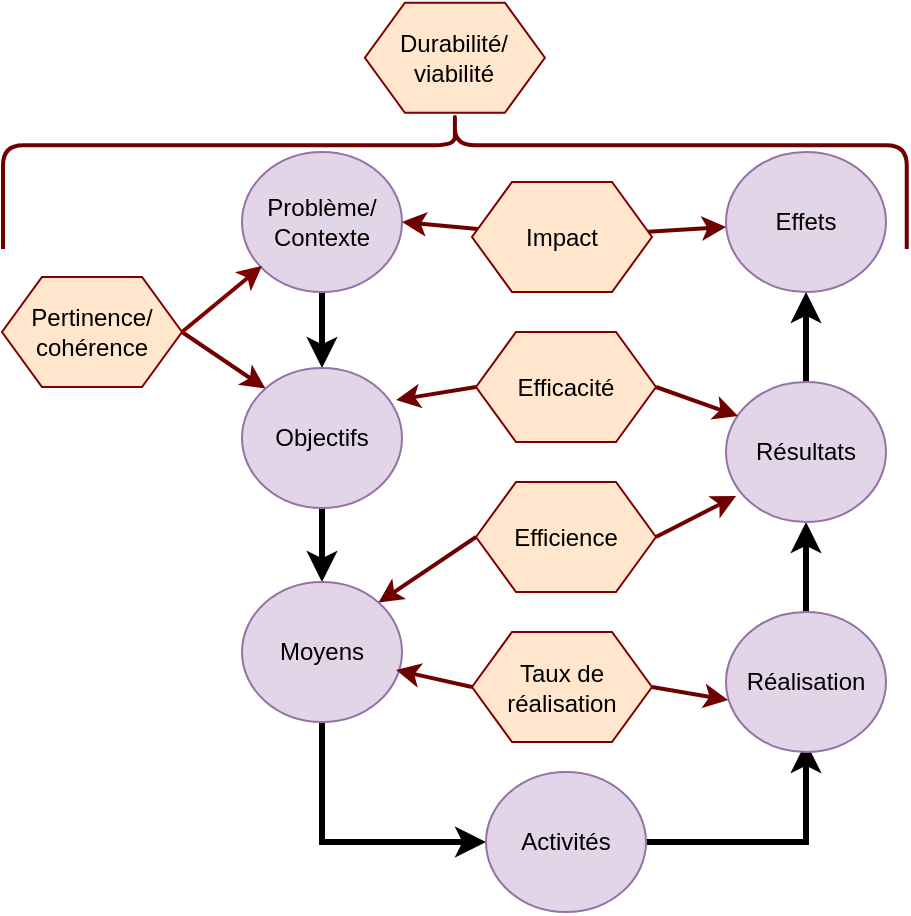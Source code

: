 <mxfile version="22.0.6" type="github">
  <diagram name="Page-1" id="A2HgGOYnbQZKl4bB1F2a">
    <mxGraphModel dx="1050" dy="531" grid="1" gridSize="10" guides="1" tooltips="1" connect="1" arrows="1" fold="1" page="1" pageScale="1" pageWidth="827" pageHeight="1169" math="0" shadow="0">
      <root>
        <mxCell id="0" />
        <mxCell id="1" parent="0" />
        <mxCell id="Z3QHluoulCaiBbV5o6jy-8" style="edgeStyle=orthogonalEdgeStyle;rounded=0;orthogonalLoop=1;jettySize=auto;html=1;entryX=0.5;entryY=0;entryDx=0;entryDy=0;strokeWidth=3;" edge="1" parent="1" source="Z3QHluoulCaiBbV5o6jy-1" target="Z3QHluoulCaiBbV5o6jy-2">
          <mxGeometry relative="1" as="geometry" />
        </mxCell>
        <mxCell id="Z3QHluoulCaiBbV5o6jy-1" value="&lt;div&gt;Problème/&lt;/div&gt;&lt;div&gt;Contexte&lt;br&gt;&lt;/div&gt;" style="ellipse;whiteSpace=wrap;html=1;fillColor=#e1d5e7;strokeColor=#9673a6;" vertex="1" parent="1">
          <mxGeometry x="221" y="94" width="80" height="70" as="geometry" />
        </mxCell>
        <mxCell id="Z3QHluoulCaiBbV5o6jy-9" style="edgeStyle=orthogonalEdgeStyle;rounded=0;orthogonalLoop=1;jettySize=auto;html=1;entryX=0.5;entryY=0;entryDx=0;entryDy=0;strokeWidth=3;" edge="1" parent="1" source="Z3QHluoulCaiBbV5o6jy-2" target="Z3QHluoulCaiBbV5o6jy-3">
          <mxGeometry relative="1" as="geometry" />
        </mxCell>
        <mxCell id="Z3QHluoulCaiBbV5o6jy-2" value="&lt;div&gt;Objectifs&lt;br&gt;&lt;/div&gt;" style="ellipse;whiteSpace=wrap;html=1;fillColor=#e1d5e7;strokeColor=#9673a6;" vertex="1" parent="1">
          <mxGeometry x="221" y="202" width="80" height="70" as="geometry" />
        </mxCell>
        <mxCell id="Z3QHluoulCaiBbV5o6jy-10" style="edgeStyle=orthogonalEdgeStyle;rounded=0;orthogonalLoop=1;jettySize=auto;html=1;entryX=0;entryY=0.5;entryDx=0;entryDy=0;exitX=0.5;exitY=1;exitDx=0;exitDy=0;strokeWidth=3;" edge="1" parent="1" source="Z3QHluoulCaiBbV5o6jy-3" target="Z3QHluoulCaiBbV5o6jy-4">
          <mxGeometry relative="1" as="geometry" />
        </mxCell>
        <mxCell id="Z3QHluoulCaiBbV5o6jy-3" value="Moyens" style="ellipse;whiteSpace=wrap;html=1;fillColor=#e1d5e7;strokeColor=#9673a6;" vertex="1" parent="1">
          <mxGeometry x="221" y="309" width="80" height="70" as="geometry" />
        </mxCell>
        <mxCell id="Z3QHluoulCaiBbV5o6jy-11" style="edgeStyle=orthogonalEdgeStyle;rounded=0;orthogonalLoop=1;jettySize=auto;html=1;strokeWidth=3;entryX=0.5;entryY=0.929;entryDx=0;entryDy=0;entryPerimeter=0;" edge="1" parent="1" source="Z3QHluoulCaiBbV5o6jy-4" target="Z3QHluoulCaiBbV5o6jy-5">
          <mxGeometry relative="1" as="geometry">
            <mxPoint x="493" y="384" as="targetPoint" />
          </mxGeometry>
        </mxCell>
        <mxCell id="Z3QHluoulCaiBbV5o6jy-4" value="Activités" style="ellipse;whiteSpace=wrap;html=1;fillColor=#e1d5e7;strokeColor=#9673a6;" vertex="1" parent="1">
          <mxGeometry x="343" y="404" width="80" height="70" as="geometry" />
        </mxCell>
        <mxCell id="Z3QHluoulCaiBbV5o6jy-12" style="edgeStyle=orthogonalEdgeStyle;rounded=0;orthogonalLoop=1;jettySize=auto;html=1;entryX=0.5;entryY=1;entryDx=0;entryDy=0;strokeWidth=3;" edge="1" parent="1" source="Z3QHluoulCaiBbV5o6jy-5" target="Z3QHluoulCaiBbV5o6jy-6">
          <mxGeometry relative="1" as="geometry" />
        </mxCell>
        <mxCell id="Z3QHluoulCaiBbV5o6jy-5" value="Réalisation" style="ellipse;whiteSpace=wrap;html=1;fillColor=#e1d5e7;strokeColor=#9673a6;" vertex="1" parent="1">
          <mxGeometry x="463" y="324" width="80" height="70" as="geometry" />
        </mxCell>
        <mxCell id="Z3QHluoulCaiBbV5o6jy-13" style="edgeStyle=orthogonalEdgeStyle;rounded=0;orthogonalLoop=1;jettySize=auto;html=1;entryX=0.5;entryY=1;entryDx=0;entryDy=0;strokeWidth=3;" edge="1" parent="1" source="Z3QHluoulCaiBbV5o6jy-6" target="Z3QHluoulCaiBbV5o6jy-7">
          <mxGeometry relative="1" as="geometry" />
        </mxCell>
        <mxCell id="Z3QHluoulCaiBbV5o6jy-6" value="Résultats" style="ellipse;whiteSpace=wrap;html=1;fillColor=#e1d5e7;strokeColor=#9673a6;" vertex="1" parent="1">
          <mxGeometry x="463" y="209" width="80" height="70" as="geometry" />
        </mxCell>
        <mxCell id="Z3QHluoulCaiBbV5o6jy-7" value="Effets" style="ellipse;whiteSpace=wrap;html=1;fillColor=#e1d5e7;strokeColor=#9673a6;" vertex="1" parent="1">
          <mxGeometry x="463" y="94" width="80" height="70" as="geometry" />
        </mxCell>
        <mxCell id="Z3QHluoulCaiBbV5o6jy-19" value="" style="rounded=0;orthogonalLoop=1;jettySize=auto;html=1;strokeWidth=2;strokeColor=#6F0000;" edge="1" parent="1" source="Z3QHluoulCaiBbV5o6jy-16" target="Z3QHluoulCaiBbV5o6jy-7">
          <mxGeometry relative="1" as="geometry" />
        </mxCell>
        <mxCell id="Z3QHluoulCaiBbV5o6jy-21" style="rounded=0;orthogonalLoop=1;jettySize=auto;html=1;entryX=1;entryY=0.5;entryDx=0;entryDy=0;strokeWidth=2;strokeColor=#6F0000;" edge="1" parent="1" source="Z3QHluoulCaiBbV5o6jy-16" target="Z3QHluoulCaiBbV5o6jy-1">
          <mxGeometry relative="1" as="geometry" />
        </mxCell>
        <mxCell id="Z3QHluoulCaiBbV5o6jy-16" value="Impact" style="shape=hexagon;perimeter=hexagonPerimeter2;whiteSpace=wrap;html=1;fixedSize=1;fillColor=#ffe6cc;strokeColor=#800000;" vertex="1" parent="1">
          <mxGeometry x="336" y="109" width="90" height="55" as="geometry" />
        </mxCell>
        <mxCell id="Z3QHluoulCaiBbV5o6jy-28" style="rounded=0;orthogonalLoop=1;jettySize=auto;html=1;exitX=1;exitY=0.5;exitDx=0;exitDy=0;strokeWidth=2;entryX=0.013;entryY=0.629;entryDx=0;entryDy=0;entryPerimeter=0;fillColor=#a20025;strokeColor=#6F0000;" edge="1" parent="1" source="Z3QHluoulCaiBbV5o6jy-22" target="Z3QHluoulCaiBbV5o6jy-5">
          <mxGeometry relative="1" as="geometry">
            <mxPoint x="453" y="344" as="targetPoint" />
          </mxGeometry>
        </mxCell>
        <mxCell id="Z3QHluoulCaiBbV5o6jy-29" style="rounded=0;orthogonalLoop=1;jettySize=auto;html=1;exitX=0;exitY=0.5;exitDx=0;exitDy=0;strokeWidth=2;entryX=0.963;entryY=0.629;entryDx=0;entryDy=0;entryPerimeter=0;strokeColor=#6F0000;" edge="1" parent="1" source="Z3QHluoulCaiBbV5o6jy-22" target="Z3QHluoulCaiBbV5o6jy-3">
          <mxGeometry relative="1" as="geometry">
            <mxPoint x="313" y="354" as="targetPoint" />
          </mxGeometry>
        </mxCell>
        <mxCell id="Z3QHluoulCaiBbV5o6jy-22" value="Taux de réalisation" style="shape=hexagon;perimeter=hexagonPerimeter2;whiteSpace=wrap;html=1;fixedSize=1;fillColor=#ffe6cc;strokeColor=#800000;" vertex="1" parent="1">
          <mxGeometry x="336" y="334" width="90" height="55" as="geometry" />
        </mxCell>
        <mxCell id="Z3QHluoulCaiBbV5o6jy-27" style="rounded=0;orthogonalLoop=1;jettySize=auto;html=1;entryX=0.075;entryY=0.243;entryDx=0;entryDy=0;strokeWidth=2;exitX=1;exitY=0.5;exitDx=0;exitDy=0;entryPerimeter=0;fillColor=#a20025;strokeColor=#6F0000;" edge="1" parent="1" source="Z3QHluoulCaiBbV5o6jy-23" target="Z3QHluoulCaiBbV5o6jy-6">
          <mxGeometry relative="1" as="geometry" />
        </mxCell>
        <mxCell id="Z3QHluoulCaiBbV5o6jy-30" style="rounded=0;orthogonalLoop=1;jettySize=auto;html=1;exitX=0;exitY=0.5;exitDx=0;exitDy=0;entryX=0.963;entryY=0.229;entryDx=0;entryDy=0;entryPerimeter=0;strokeWidth=2;strokeColor=#6F0000;" edge="1" parent="1" source="Z3QHluoulCaiBbV5o6jy-23" target="Z3QHluoulCaiBbV5o6jy-2">
          <mxGeometry relative="1" as="geometry">
            <mxPoint x="303" y="224" as="targetPoint" />
          </mxGeometry>
        </mxCell>
        <mxCell id="Z3QHluoulCaiBbV5o6jy-23" value="Efficacité" style="shape=hexagon;perimeter=hexagonPerimeter2;whiteSpace=wrap;html=1;fixedSize=1;fillColor=#ffe6cc;strokeColor=#800000;" vertex="1" parent="1">
          <mxGeometry x="338" y="184" width="90" height="55" as="geometry" />
        </mxCell>
        <mxCell id="Z3QHluoulCaiBbV5o6jy-26" style="rounded=0;orthogonalLoop=1;jettySize=auto;html=1;entryX=0.063;entryY=0.814;entryDx=0;entryDy=0;strokeWidth=2;exitX=1;exitY=0.5;exitDx=0;exitDy=0;entryPerimeter=0;fillColor=#a20025;strokeColor=#6F0000;" edge="1" parent="1" source="Z3QHluoulCaiBbV5o6jy-25" target="Z3QHluoulCaiBbV5o6jy-6">
          <mxGeometry relative="1" as="geometry" />
        </mxCell>
        <mxCell id="Z3QHluoulCaiBbV5o6jy-31" value="" style="rounded=0;orthogonalLoop=1;jettySize=auto;html=1;exitX=0;exitY=0.5;exitDx=0;exitDy=0;entryX=1;entryY=0;entryDx=0;entryDy=0;strokeWidth=2;strokeColor=#6F0000;" edge="1" parent="1" source="Z3QHluoulCaiBbV5o6jy-25" target="Z3QHluoulCaiBbV5o6jy-3">
          <mxGeometry relative="1" as="geometry" />
        </mxCell>
        <mxCell id="Z3QHluoulCaiBbV5o6jy-25" value="Efficience" style="shape=hexagon;perimeter=hexagonPerimeter2;whiteSpace=wrap;html=1;fixedSize=1;fillColor=#ffe6cc;strokeColor=#800000;" vertex="1" parent="1">
          <mxGeometry x="338" y="259" width="90" height="55" as="geometry" />
        </mxCell>
        <mxCell id="Z3QHluoulCaiBbV5o6jy-36" style="rounded=0;orthogonalLoop=1;jettySize=auto;html=1;entryX=0;entryY=0;entryDx=0;entryDy=0;exitX=1;exitY=0.5;exitDx=0;exitDy=0;strokeWidth=2;fillColor=#a20025;strokeColor=#6F0000;" edge="1" parent="1" source="Z3QHluoulCaiBbV5o6jy-33" target="Z3QHluoulCaiBbV5o6jy-2">
          <mxGeometry relative="1" as="geometry" />
        </mxCell>
        <mxCell id="Z3QHluoulCaiBbV5o6jy-33" value="&lt;div&gt;Pertinence/&lt;/div&gt;&lt;div&gt;cohérence&lt;br&gt;&lt;/div&gt;" style="shape=hexagon;perimeter=hexagonPerimeter2;whiteSpace=wrap;html=1;fixedSize=1;fillColor=#ffe6cc;strokeColor=#800000;" vertex="1" parent="1">
          <mxGeometry x="101" y="156.5" width="90" height="55" as="geometry" />
        </mxCell>
        <mxCell id="Z3QHluoulCaiBbV5o6jy-35" style="rounded=0;orthogonalLoop=1;jettySize=auto;html=1;entryX=0.125;entryY=0.814;entryDx=0;entryDy=0;entryPerimeter=0;exitX=1;exitY=0.5;exitDx=0;exitDy=0;strokeWidth=2;strokeColor=#800000;" edge="1" parent="1" source="Z3QHluoulCaiBbV5o6jy-33" target="Z3QHluoulCaiBbV5o6jy-1">
          <mxGeometry relative="1" as="geometry" />
        </mxCell>
        <mxCell id="Z3QHluoulCaiBbV5o6jy-37" value="Durabilité/ viabilité" style="shape=hexagon;perimeter=hexagonPerimeter2;whiteSpace=wrap;html=1;fixedSize=1;fillColor=#ffe6cc;strokeColor=#800000;" vertex="1" parent="1">
          <mxGeometry x="282.44" y="19.37" width="90" height="55" as="geometry" />
        </mxCell>
        <mxCell id="Z3QHluoulCaiBbV5o6jy-38" value="" style="shape=curlyBracket;whiteSpace=wrap;html=1;rounded=1;labelPosition=left;verticalLabelPosition=middle;align=right;verticalAlign=middle;rotation=90;size=0.247;strokeWidth=2;fillColor=#a20025;fontColor=#ffffff;strokeColor=#6F0000;" vertex="1" parent="1">
          <mxGeometry x="293.01" y="-117.88" width="68.86" height="451.88" as="geometry" />
        </mxCell>
      </root>
    </mxGraphModel>
  </diagram>
</mxfile>
